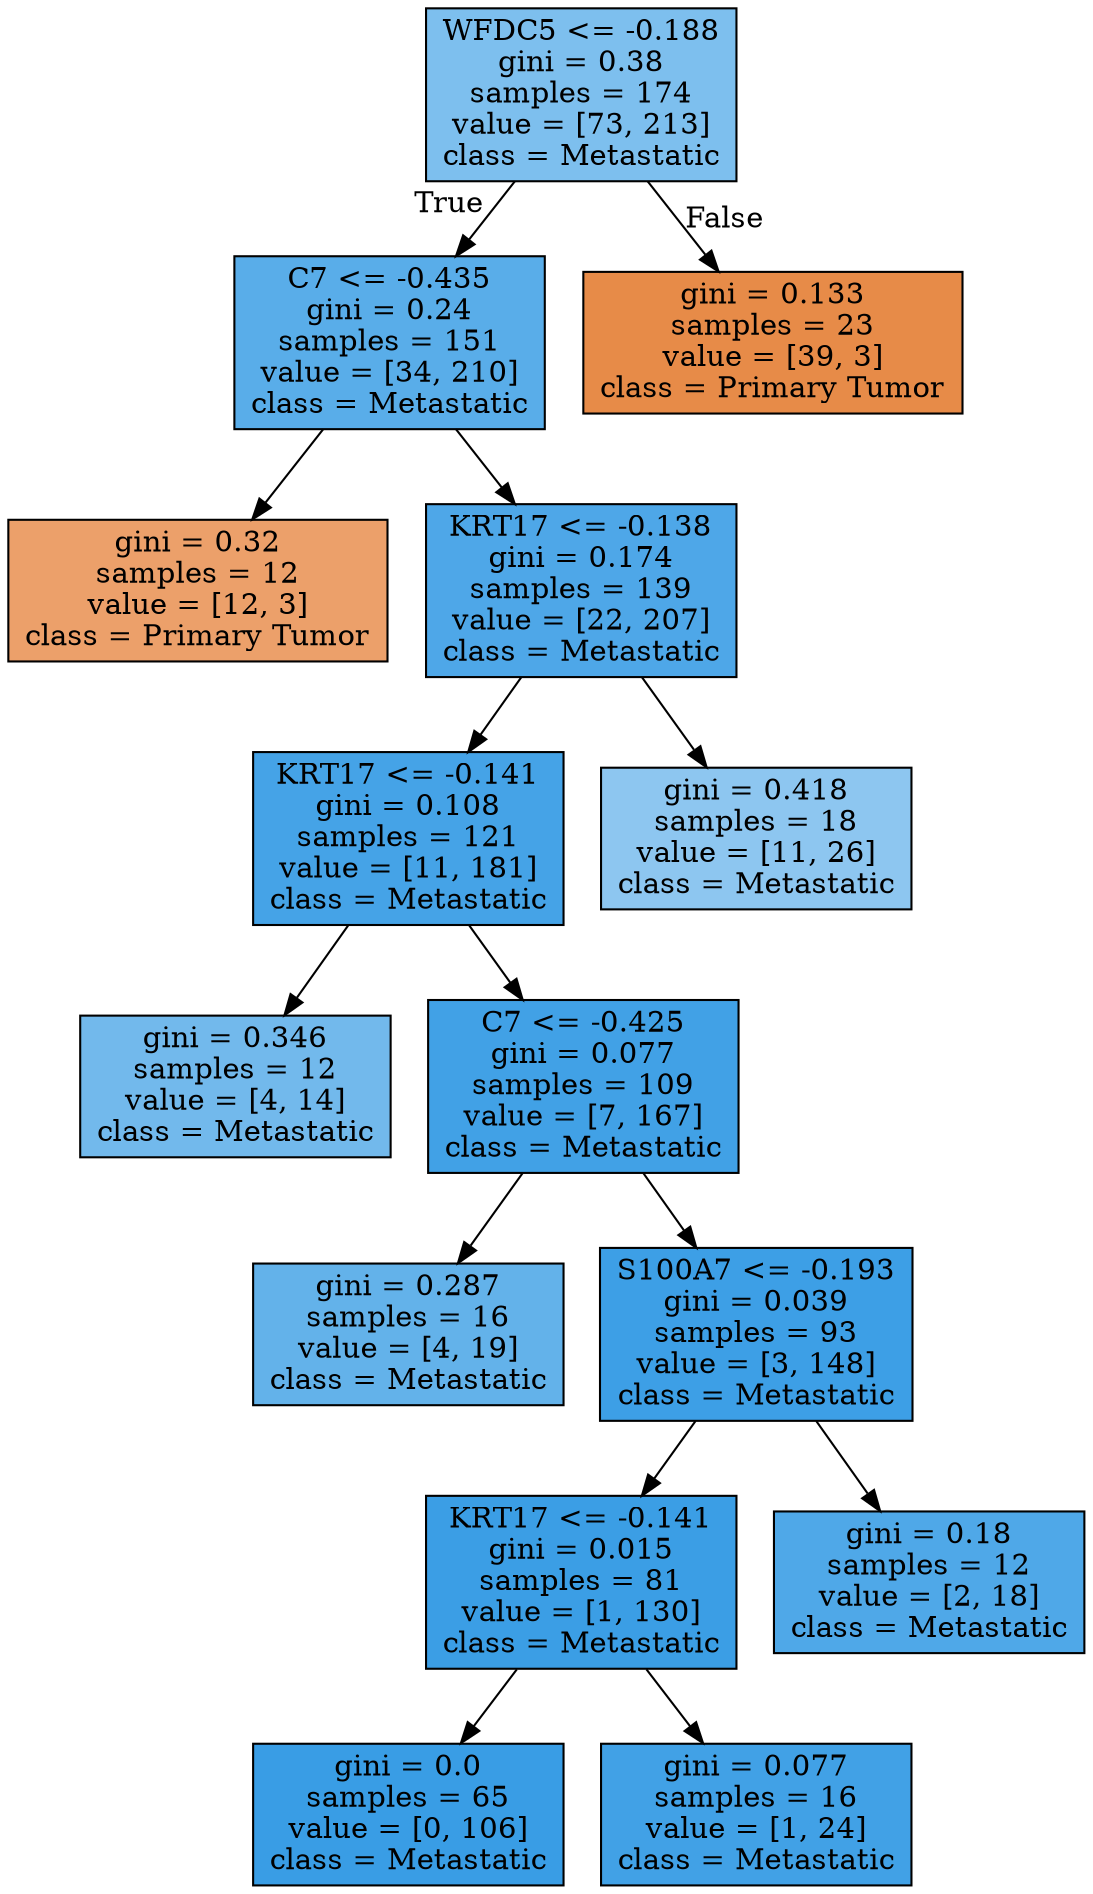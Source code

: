 digraph Tree {
node [shape=box, style="filled", color="black"] ;
0 [label="WFDC5 <= -0.188\ngini = 0.38\nsamples = 174\nvalue = [73, 213]\nclass = Metastatic", fillcolor="#7dbfee"] ;
1 [label="C7 <= -0.435\ngini = 0.24\nsamples = 151\nvalue = [34, 210]\nclass = Metastatic", fillcolor="#59ade9"] ;
0 -> 1 [labeldistance=2.5, labelangle=45, headlabel="True"] ;
2 [label="gini = 0.32\nsamples = 12\nvalue = [12, 3]\nclass = Primary Tumor", fillcolor="#eca06a"] ;
1 -> 2 ;
3 [label="KRT17 <= -0.138\ngini = 0.174\nsamples = 139\nvalue = [22, 207]\nclass = Metastatic", fillcolor="#4ea7e8"] ;
1 -> 3 ;
4 [label="KRT17 <= -0.141\ngini = 0.108\nsamples = 121\nvalue = [11, 181]\nclass = Metastatic", fillcolor="#45a3e7"] ;
3 -> 4 ;
5 [label="gini = 0.346\nsamples = 12\nvalue = [4, 14]\nclass = Metastatic", fillcolor="#72b9ec"] ;
4 -> 5 ;
6 [label="C7 <= -0.425\ngini = 0.077\nsamples = 109\nvalue = [7, 167]\nclass = Metastatic", fillcolor="#41a1e6"] ;
4 -> 6 ;
7 [label="gini = 0.287\nsamples = 16\nvalue = [4, 19]\nclass = Metastatic", fillcolor="#63b2ea"] ;
6 -> 7 ;
8 [label="S100A7 <= -0.193\ngini = 0.039\nsamples = 93\nvalue = [3, 148]\nclass = Metastatic", fillcolor="#3d9fe6"] ;
6 -> 8 ;
9 [label="KRT17 <= -0.141\ngini = 0.015\nsamples = 81\nvalue = [1, 130]\nclass = Metastatic", fillcolor="#3b9ee5"] ;
8 -> 9 ;
10 [label="gini = 0.0\nsamples = 65\nvalue = [0, 106]\nclass = Metastatic", fillcolor="#399de5"] ;
9 -> 10 ;
11 [label="gini = 0.077\nsamples = 16\nvalue = [1, 24]\nclass = Metastatic", fillcolor="#41a1e6"] ;
9 -> 11 ;
12 [label="gini = 0.18\nsamples = 12\nvalue = [2, 18]\nclass = Metastatic", fillcolor="#4fa8e8"] ;
8 -> 12 ;
13 [label="gini = 0.418\nsamples = 18\nvalue = [11, 26]\nclass = Metastatic", fillcolor="#8dc6f0"] ;
3 -> 13 ;
14 [label="gini = 0.133\nsamples = 23\nvalue = [39, 3]\nclass = Primary Tumor", fillcolor="#e78b48"] ;
0 -> 14 [labeldistance=2.5, labelangle=-45, headlabel="False"] ;
}